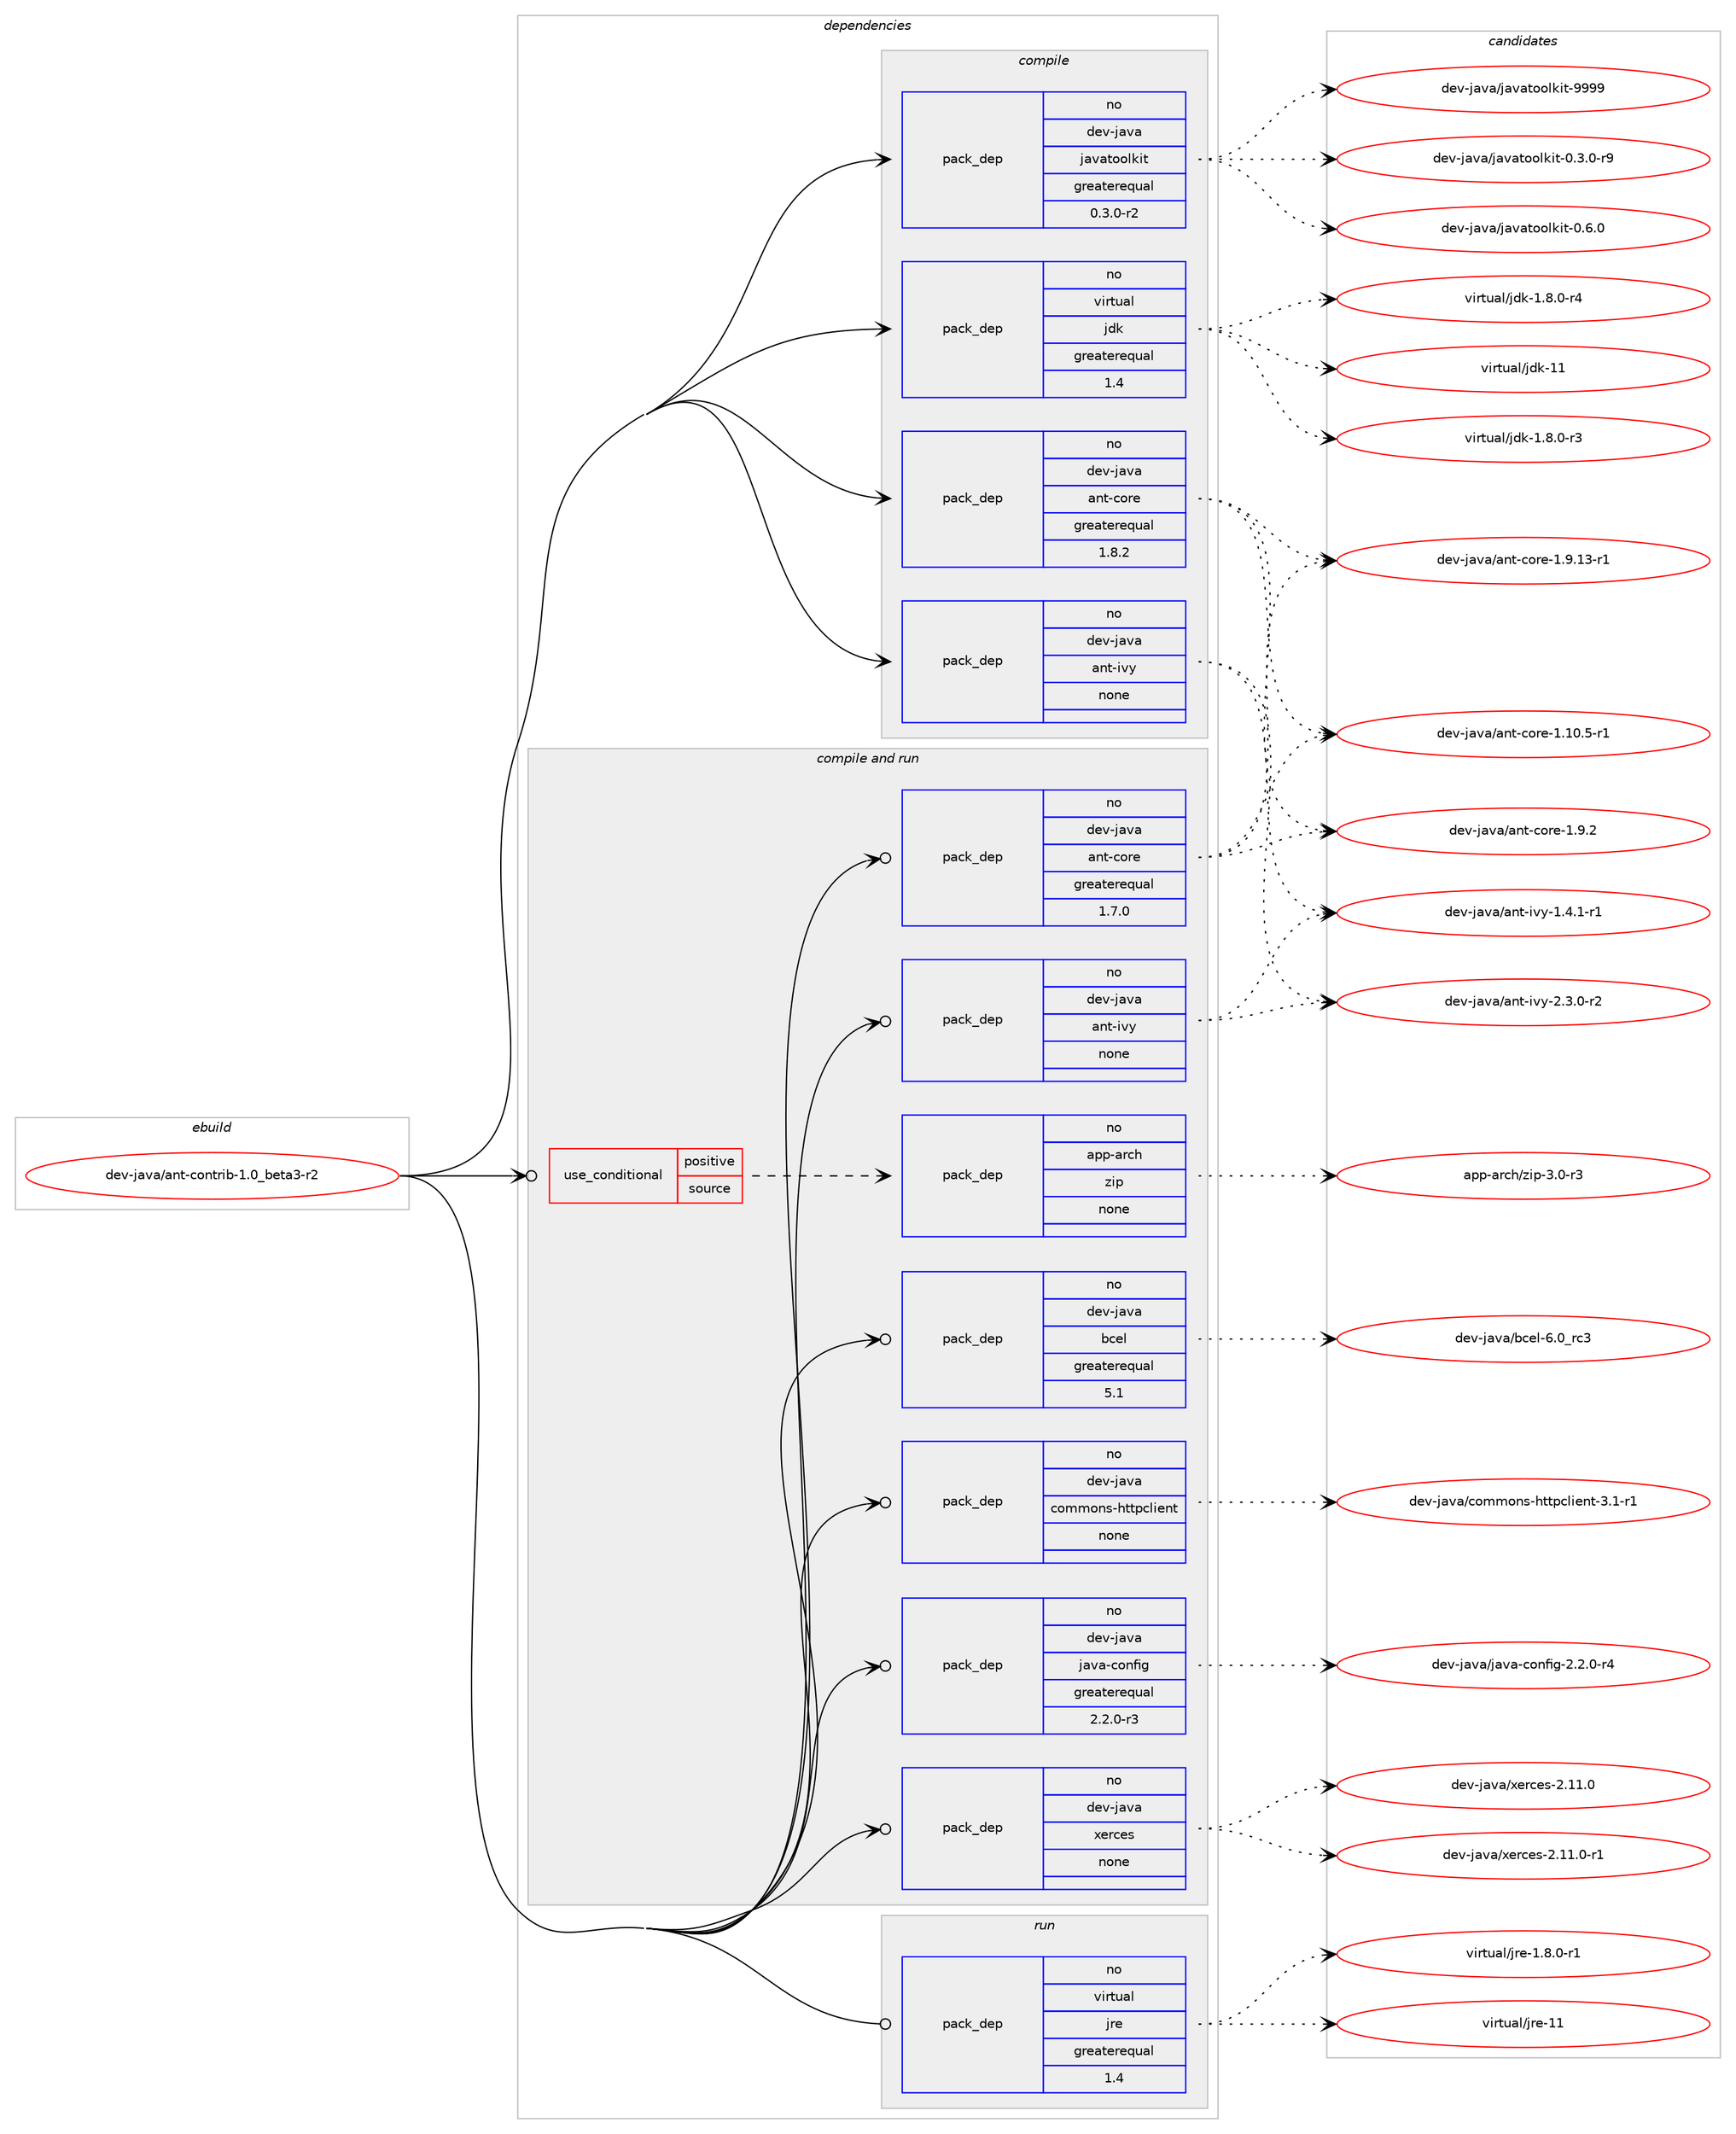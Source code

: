 digraph prolog {

# *************
# Graph options
# *************

newrank=true;
concentrate=true;
compound=true;
graph [rankdir=LR,fontname=Helvetica,fontsize=10,ranksep=1.5];#, ranksep=2.5, nodesep=0.2];
edge  [arrowhead=vee];
node  [fontname=Helvetica,fontsize=10];

# **********
# The ebuild
# **********

subgraph cluster_leftcol {
color=gray;
rank=same;
label=<<i>ebuild</i>>;
id [label="dev-java/ant-contrib-1.0_beta3-r2", color=red, width=4, href="../dev-java/ant-contrib-1.0_beta3-r2.svg"];
}

# ****************
# The dependencies
# ****************

subgraph cluster_midcol {
color=gray;
label=<<i>dependencies</i>>;
subgraph cluster_compile {
fillcolor="#eeeeee";
style=filled;
label=<<i>compile</i>>;
subgraph pack965944 {
dependency1350771 [label=<<TABLE BORDER="0" CELLBORDER="1" CELLSPACING="0" CELLPADDING="4" WIDTH="220"><TR><TD ROWSPAN="6" CELLPADDING="30">pack_dep</TD></TR><TR><TD WIDTH="110">no</TD></TR><TR><TD>dev-java</TD></TR><TR><TD>ant-core</TD></TR><TR><TD>greaterequal</TD></TR><TR><TD>1.8.2</TD></TR></TABLE>>, shape=none, color=blue];
}
id:e -> dependency1350771:w [weight=20,style="solid",arrowhead="vee"];
subgraph pack965945 {
dependency1350772 [label=<<TABLE BORDER="0" CELLBORDER="1" CELLSPACING="0" CELLPADDING="4" WIDTH="220"><TR><TD ROWSPAN="6" CELLPADDING="30">pack_dep</TD></TR><TR><TD WIDTH="110">no</TD></TR><TR><TD>dev-java</TD></TR><TR><TD>ant-ivy</TD></TR><TR><TD>none</TD></TR><TR><TD></TD></TR></TABLE>>, shape=none, color=blue];
}
id:e -> dependency1350772:w [weight=20,style="solid",arrowhead="vee"];
subgraph pack965946 {
dependency1350773 [label=<<TABLE BORDER="0" CELLBORDER="1" CELLSPACING="0" CELLPADDING="4" WIDTH="220"><TR><TD ROWSPAN="6" CELLPADDING="30">pack_dep</TD></TR><TR><TD WIDTH="110">no</TD></TR><TR><TD>dev-java</TD></TR><TR><TD>javatoolkit</TD></TR><TR><TD>greaterequal</TD></TR><TR><TD>0.3.0-r2</TD></TR></TABLE>>, shape=none, color=blue];
}
id:e -> dependency1350773:w [weight=20,style="solid",arrowhead="vee"];
subgraph pack965947 {
dependency1350774 [label=<<TABLE BORDER="0" CELLBORDER="1" CELLSPACING="0" CELLPADDING="4" WIDTH="220"><TR><TD ROWSPAN="6" CELLPADDING="30">pack_dep</TD></TR><TR><TD WIDTH="110">no</TD></TR><TR><TD>virtual</TD></TR><TR><TD>jdk</TD></TR><TR><TD>greaterequal</TD></TR><TR><TD>1.4</TD></TR></TABLE>>, shape=none, color=blue];
}
id:e -> dependency1350774:w [weight=20,style="solid",arrowhead="vee"];
}
subgraph cluster_compileandrun {
fillcolor="#eeeeee";
style=filled;
label=<<i>compile and run</i>>;
subgraph cond362400 {
dependency1350775 [label=<<TABLE BORDER="0" CELLBORDER="1" CELLSPACING="0" CELLPADDING="4"><TR><TD ROWSPAN="3" CELLPADDING="10">use_conditional</TD></TR><TR><TD>positive</TD></TR><TR><TD>source</TD></TR></TABLE>>, shape=none, color=red];
subgraph pack965948 {
dependency1350776 [label=<<TABLE BORDER="0" CELLBORDER="1" CELLSPACING="0" CELLPADDING="4" WIDTH="220"><TR><TD ROWSPAN="6" CELLPADDING="30">pack_dep</TD></TR><TR><TD WIDTH="110">no</TD></TR><TR><TD>app-arch</TD></TR><TR><TD>zip</TD></TR><TR><TD>none</TD></TR><TR><TD></TD></TR></TABLE>>, shape=none, color=blue];
}
dependency1350775:e -> dependency1350776:w [weight=20,style="dashed",arrowhead="vee"];
}
id:e -> dependency1350775:w [weight=20,style="solid",arrowhead="odotvee"];
subgraph pack965949 {
dependency1350777 [label=<<TABLE BORDER="0" CELLBORDER="1" CELLSPACING="0" CELLPADDING="4" WIDTH="220"><TR><TD ROWSPAN="6" CELLPADDING="30">pack_dep</TD></TR><TR><TD WIDTH="110">no</TD></TR><TR><TD>dev-java</TD></TR><TR><TD>ant-core</TD></TR><TR><TD>greaterequal</TD></TR><TR><TD>1.7.0</TD></TR></TABLE>>, shape=none, color=blue];
}
id:e -> dependency1350777:w [weight=20,style="solid",arrowhead="odotvee"];
subgraph pack965950 {
dependency1350778 [label=<<TABLE BORDER="0" CELLBORDER="1" CELLSPACING="0" CELLPADDING="4" WIDTH="220"><TR><TD ROWSPAN="6" CELLPADDING="30">pack_dep</TD></TR><TR><TD WIDTH="110">no</TD></TR><TR><TD>dev-java</TD></TR><TR><TD>ant-ivy</TD></TR><TR><TD>none</TD></TR><TR><TD></TD></TR></TABLE>>, shape=none, color=blue];
}
id:e -> dependency1350778:w [weight=20,style="solid",arrowhead="odotvee"];
subgraph pack965951 {
dependency1350779 [label=<<TABLE BORDER="0" CELLBORDER="1" CELLSPACING="0" CELLPADDING="4" WIDTH="220"><TR><TD ROWSPAN="6" CELLPADDING="30">pack_dep</TD></TR><TR><TD WIDTH="110">no</TD></TR><TR><TD>dev-java</TD></TR><TR><TD>bcel</TD></TR><TR><TD>greaterequal</TD></TR><TR><TD>5.1</TD></TR></TABLE>>, shape=none, color=blue];
}
id:e -> dependency1350779:w [weight=20,style="solid",arrowhead="odotvee"];
subgraph pack965952 {
dependency1350780 [label=<<TABLE BORDER="0" CELLBORDER="1" CELLSPACING="0" CELLPADDING="4" WIDTH="220"><TR><TD ROWSPAN="6" CELLPADDING="30">pack_dep</TD></TR><TR><TD WIDTH="110">no</TD></TR><TR><TD>dev-java</TD></TR><TR><TD>commons-httpclient</TD></TR><TR><TD>none</TD></TR><TR><TD></TD></TR></TABLE>>, shape=none, color=blue];
}
id:e -> dependency1350780:w [weight=20,style="solid",arrowhead="odotvee"];
subgraph pack965953 {
dependency1350781 [label=<<TABLE BORDER="0" CELLBORDER="1" CELLSPACING="0" CELLPADDING="4" WIDTH="220"><TR><TD ROWSPAN="6" CELLPADDING="30">pack_dep</TD></TR><TR><TD WIDTH="110">no</TD></TR><TR><TD>dev-java</TD></TR><TR><TD>java-config</TD></TR><TR><TD>greaterequal</TD></TR><TR><TD>2.2.0-r3</TD></TR></TABLE>>, shape=none, color=blue];
}
id:e -> dependency1350781:w [weight=20,style="solid",arrowhead="odotvee"];
subgraph pack965954 {
dependency1350782 [label=<<TABLE BORDER="0" CELLBORDER="1" CELLSPACING="0" CELLPADDING="4" WIDTH="220"><TR><TD ROWSPAN="6" CELLPADDING="30">pack_dep</TD></TR><TR><TD WIDTH="110">no</TD></TR><TR><TD>dev-java</TD></TR><TR><TD>xerces</TD></TR><TR><TD>none</TD></TR><TR><TD></TD></TR></TABLE>>, shape=none, color=blue];
}
id:e -> dependency1350782:w [weight=20,style="solid",arrowhead="odotvee"];
}
subgraph cluster_run {
fillcolor="#eeeeee";
style=filled;
label=<<i>run</i>>;
subgraph pack965955 {
dependency1350783 [label=<<TABLE BORDER="0" CELLBORDER="1" CELLSPACING="0" CELLPADDING="4" WIDTH="220"><TR><TD ROWSPAN="6" CELLPADDING="30">pack_dep</TD></TR><TR><TD WIDTH="110">no</TD></TR><TR><TD>virtual</TD></TR><TR><TD>jre</TD></TR><TR><TD>greaterequal</TD></TR><TR><TD>1.4</TD></TR></TABLE>>, shape=none, color=blue];
}
id:e -> dependency1350783:w [weight=20,style="solid",arrowhead="odot"];
}
}

# **************
# The candidates
# **************

subgraph cluster_choices {
rank=same;
color=gray;
label=<<i>candidates</i>>;

subgraph choice965944 {
color=black;
nodesep=1;
choice10010111845106971189747971101164599111114101454946494846534511449 [label="dev-java/ant-core-1.10.5-r1", color=red, width=4,href="../dev-java/ant-core-1.10.5-r1.svg"];
choice10010111845106971189747971101164599111114101454946574649514511449 [label="dev-java/ant-core-1.9.13-r1", color=red, width=4,href="../dev-java/ant-core-1.9.13-r1.svg"];
choice10010111845106971189747971101164599111114101454946574650 [label="dev-java/ant-core-1.9.2", color=red, width=4,href="../dev-java/ant-core-1.9.2.svg"];
dependency1350771:e -> choice10010111845106971189747971101164599111114101454946494846534511449:w [style=dotted,weight="100"];
dependency1350771:e -> choice10010111845106971189747971101164599111114101454946574649514511449:w [style=dotted,weight="100"];
dependency1350771:e -> choice10010111845106971189747971101164599111114101454946574650:w [style=dotted,weight="100"];
}
subgraph choice965945 {
color=black;
nodesep=1;
choice1001011184510697118974797110116451051181214549465246494511449 [label="dev-java/ant-ivy-1.4.1-r1", color=red, width=4,href="../dev-java/ant-ivy-1.4.1-r1.svg"];
choice1001011184510697118974797110116451051181214550465146484511450 [label="dev-java/ant-ivy-2.3.0-r2", color=red, width=4,href="../dev-java/ant-ivy-2.3.0-r2.svg"];
dependency1350772:e -> choice1001011184510697118974797110116451051181214549465246494511449:w [style=dotted,weight="100"];
dependency1350772:e -> choice1001011184510697118974797110116451051181214550465146484511450:w [style=dotted,weight="100"];
}
subgraph choice965946 {
color=black;
nodesep=1;
choice1001011184510697118974710697118971161111111081071051164548465146484511457 [label="dev-java/javatoolkit-0.3.0-r9", color=red, width=4,href="../dev-java/javatoolkit-0.3.0-r9.svg"];
choice100101118451069711897471069711897116111111108107105116454846544648 [label="dev-java/javatoolkit-0.6.0", color=red, width=4,href="../dev-java/javatoolkit-0.6.0.svg"];
choice1001011184510697118974710697118971161111111081071051164557575757 [label="dev-java/javatoolkit-9999", color=red, width=4,href="../dev-java/javatoolkit-9999.svg"];
dependency1350773:e -> choice1001011184510697118974710697118971161111111081071051164548465146484511457:w [style=dotted,weight="100"];
dependency1350773:e -> choice100101118451069711897471069711897116111111108107105116454846544648:w [style=dotted,weight="100"];
dependency1350773:e -> choice1001011184510697118974710697118971161111111081071051164557575757:w [style=dotted,weight="100"];
}
subgraph choice965947 {
color=black;
nodesep=1;
choice11810511411611797108471061001074549465646484511451 [label="virtual/jdk-1.8.0-r3", color=red, width=4,href="../virtual/jdk-1.8.0-r3.svg"];
choice11810511411611797108471061001074549465646484511452 [label="virtual/jdk-1.8.0-r4", color=red, width=4,href="../virtual/jdk-1.8.0-r4.svg"];
choice1181051141161179710847106100107454949 [label="virtual/jdk-11", color=red, width=4,href="../virtual/jdk-11.svg"];
dependency1350774:e -> choice11810511411611797108471061001074549465646484511451:w [style=dotted,weight="100"];
dependency1350774:e -> choice11810511411611797108471061001074549465646484511452:w [style=dotted,weight="100"];
dependency1350774:e -> choice1181051141161179710847106100107454949:w [style=dotted,weight="100"];
}
subgraph choice965948 {
color=black;
nodesep=1;
choice9711211245971149910447122105112455146484511451 [label="app-arch/zip-3.0-r3", color=red, width=4,href="../app-arch/zip-3.0-r3.svg"];
dependency1350776:e -> choice9711211245971149910447122105112455146484511451:w [style=dotted,weight="100"];
}
subgraph choice965949 {
color=black;
nodesep=1;
choice10010111845106971189747971101164599111114101454946494846534511449 [label="dev-java/ant-core-1.10.5-r1", color=red, width=4,href="../dev-java/ant-core-1.10.5-r1.svg"];
choice10010111845106971189747971101164599111114101454946574649514511449 [label="dev-java/ant-core-1.9.13-r1", color=red, width=4,href="../dev-java/ant-core-1.9.13-r1.svg"];
choice10010111845106971189747971101164599111114101454946574650 [label="dev-java/ant-core-1.9.2", color=red, width=4,href="../dev-java/ant-core-1.9.2.svg"];
dependency1350777:e -> choice10010111845106971189747971101164599111114101454946494846534511449:w [style=dotted,weight="100"];
dependency1350777:e -> choice10010111845106971189747971101164599111114101454946574649514511449:w [style=dotted,weight="100"];
dependency1350777:e -> choice10010111845106971189747971101164599111114101454946574650:w [style=dotted,weight="100"];
}
subgraph choice965950 {
color=black;
nodesep=1;
choice1001011184510697118974797110116451051181214549465246494511449 [label="dev-java/ant-ivy-1.4.1-r1", color=red, width=4,href="../dev-java/ant-ivy-1.4.1-r1.svg"];
choice1001011184510697118974797110116451051181214550465146484511450 [label="dev-java/ant-ivy-2.3.0-r2", color=red, width=4,href="../dev-java/ant-ivy-2.3.0-r2.svg"];
dependency1350778:e -> choice1001011184510697118974797110116451051181214549465246494511449:w [style=dotted,weight="100"];
dependency1350778:e -> choice1001011184510697118974797110116451051181214550465146484511450:w [style=dotted,weight="100"];
}
subgraph choice965951 {
color=black;
nodesep=1;
choice10010111845106971189747989910110845544648951149951 [label="dev-java/bcel-6.0_rc3", color=red, width=4,href="../dev-java/bcel-6.0_rc3.svg"];
dependency1350779:e -> choice10010111845106971189747989910110845544648951149951:w [style=dotted,weight="100"];
}
subgraph choice965952 {
color=black;
nodesep=1;
choice10010111845106971189747991111091091111101154510411611611299108105101110116455146494511449 [label="dev-java/commons-httpclient-3.1-r1", color=red, width=4,href="../dev-java/commons-httpclient-3.1-r1.svg"];
dependency1350780:e -> choice10010111845106971189747991111091091111101154510411611611299108105101110116455146494511449:w [style=dotted,weight="100"];
}
subgraph choice965953 {
color=black;
nodesep=1;
choice10010111845106971189747106971189745991111101021051034550465046484511452 [label="dev-java/java-config-2.2.0-r4", color=red, width=4,href="../dev-java/java-config-2.2.0-r4.svg"];
dependency1350781:e -> choice10010111845106971189747106971189745991111101021051034550465046484511452:w [style=dotted,weight="100"];
}
subgraph choice965954 {
color=black;
nodesep=1;
choice100101118451069711897471201011149910111545504649494648 [label="dev-java/xerces-2.11.0", color=red, width=4,href="../dev-java/xerces-2.11.0.svg"];
choice1001011184510697118974712010111499101115455046494946484511449 [label="dev-java/xerces-2.11.0-r1", color=red, width=4,href="../dev-java/xerces-2.11.0-r1.svg"];
dependency1350782:e -> choice100101118451069711897471201011149910111545504649494648:w [style=dotted,weight="100"];
dependency1350782:e -> choice1001011184510697118974712010111499101115455046494946484511449:w [style=dotted,weight="100"];
}
subgraph choice965955 {
color=black;
nodesep=1;
choice11810511411611797108471061141014549465646484511449 [label="virtual/jre-1.8.0-r1", color=red, width=4,href="../virtual/jre-1.8.0-r1.svg"];
choice1181051141161179710847106114101454949 [label="virtual/jre-11", color=red, width=4,href="../virtual/jre-11.svg"];
dependency1350783:e -> choice11810511411611797108471061141014549465646484511449:w [style=dotted,weight="100"];
dependency1350783:e -> choice1181051141161179710847106114101454949:w [style=dotted,weight="100"];
}
}

}
